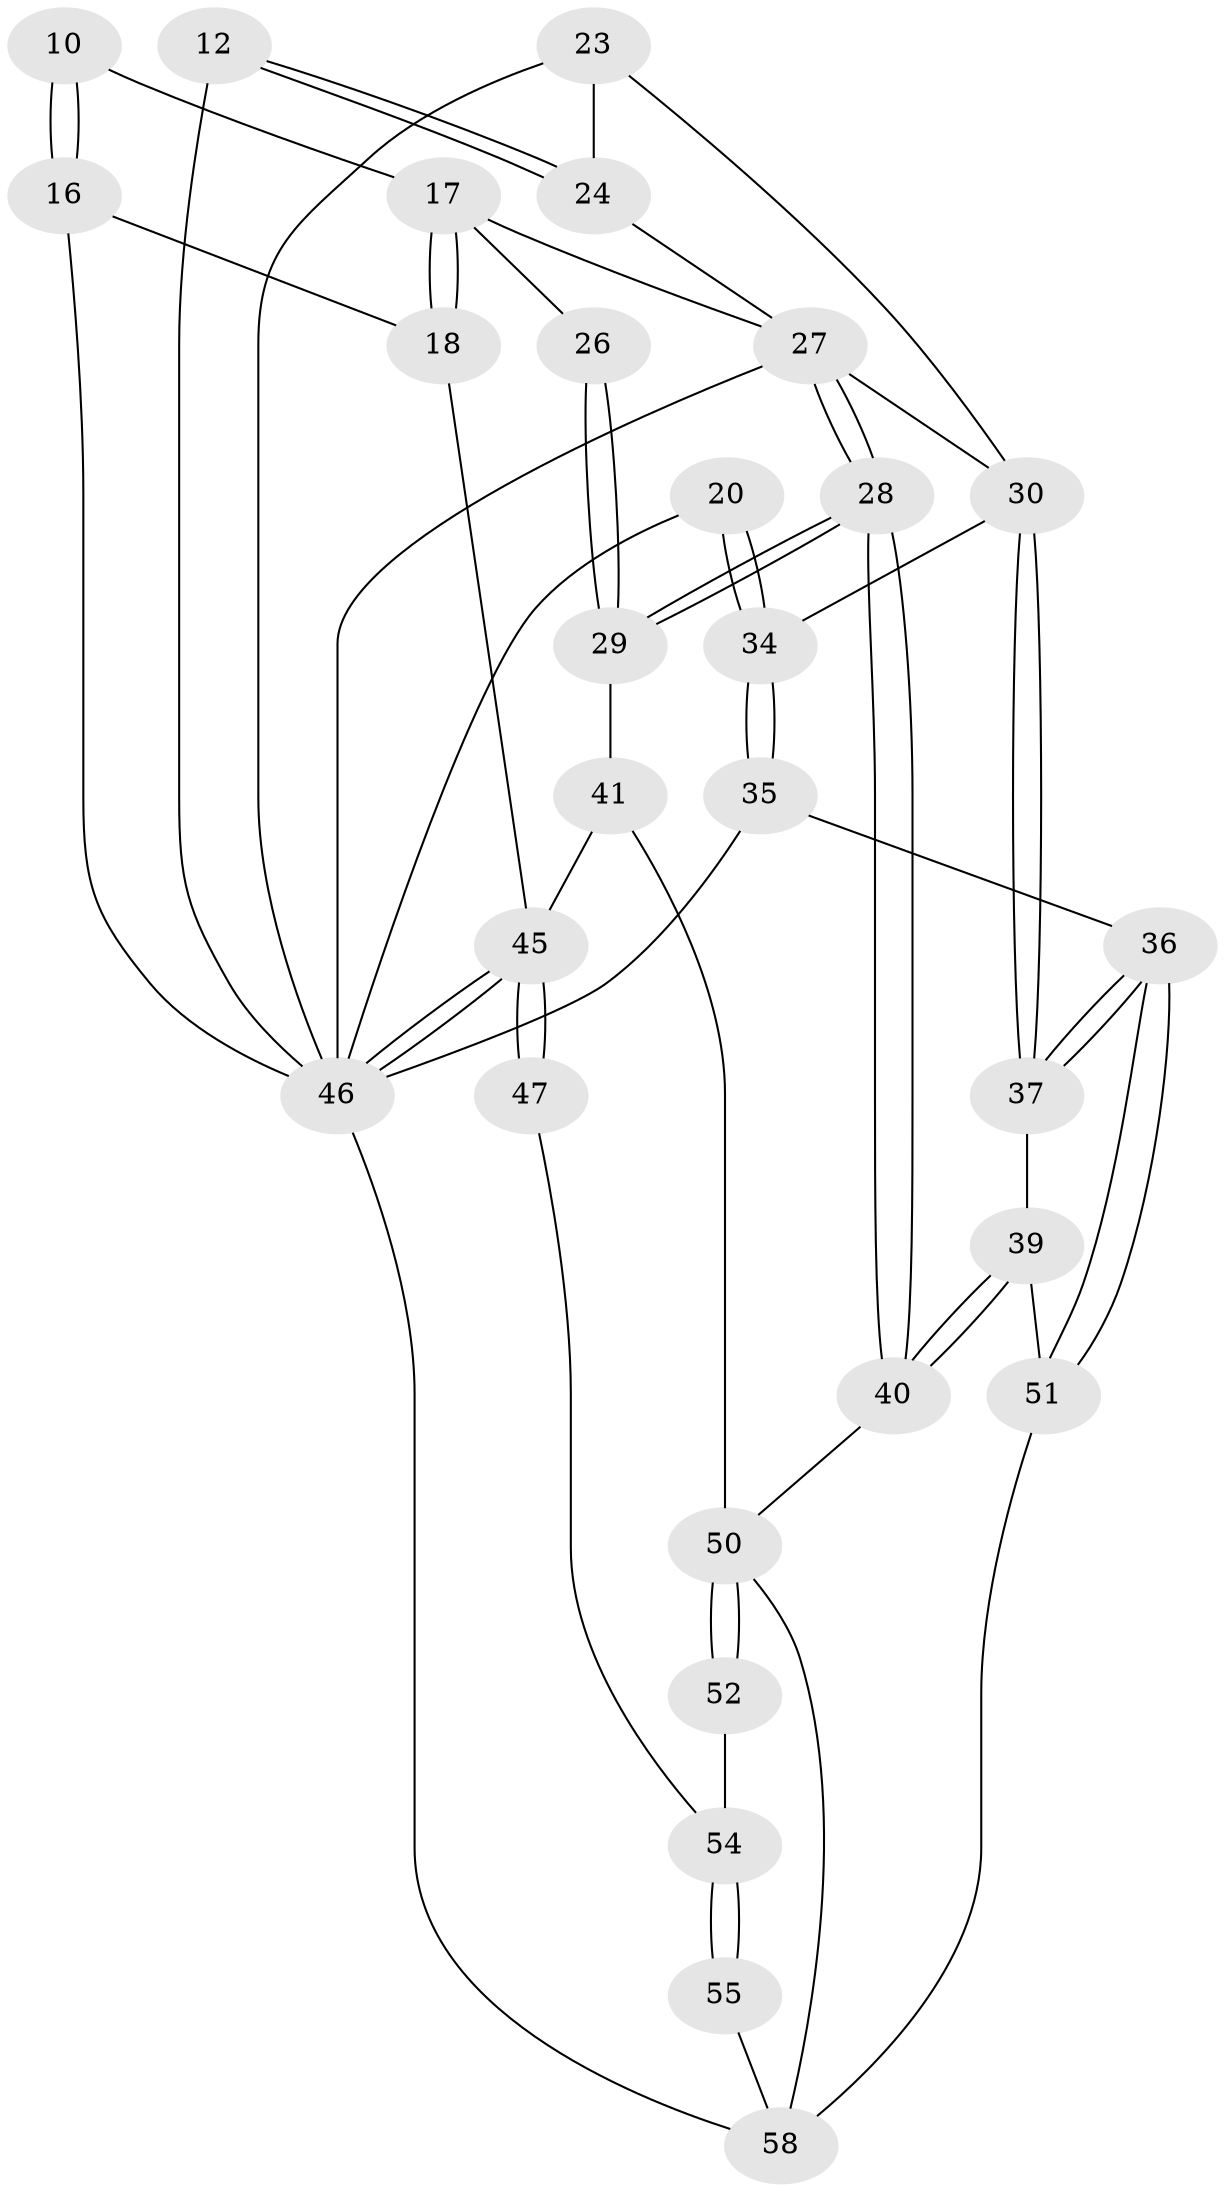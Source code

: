 // original degree distribution, {3: 0.05172413793103448, 4: 0.22413793103448276, 6: 0.22413793103448276, 5: 0.5}
// Generated by graph-tools (version 1.1) at 2025/07/03/04/25 22:07:08]
// undirected, 29 vertices, 63 edges
graph export_dot {
graph [start="1"]
  node [color=gray90,style=filled];
  10 [pos="+0.21910159824707118+0"];
  12 [pos="+0.5518954520614512+0.13699625783823702",super="+11"];
  16 [pos="+0+0.20039039814814644",super="+5"];
  17 [pos="+0.09206904984241886+0.1926507011785775",super="+9"];
  18 [pos="+0+0.351473640841685"];
  20 [pos="+1+0.28672259446239334"];
  23 [pos="+0.79359763419327+0.23022136359743936"];
  24 [pos="+0.7372221831656322+0.25588636279447236"];
  26 [pos="+0.3075124171885065+0.26890258157353697"];
  27 [pos="+0.5945206886790266+0.4533469217336169",super="+25"];
  28 [pos="+0.5648615734224728+0.5037790788044485"];
  29 [pos="+0.2551906096538343+0.43122388931532135"];
  30 [pos="+0.8041684932410509+0.4661101234239341",super="+22"];
  34 [pos="+1+0.44680482151037554",super="+21+19"];
  35 [pos="+1+0.5539115765681134"];
  36 [pos="+1+0.5955425774887191"];
  37 [pos="+0.9598259068799749+0.5856670947524282"];
  39 [pos="+0.6758480618004675+0.6643907252225681"];
  40 [pos="+0.5666008112395697+0.5401430558664184"];
  41 [pos="+0.2853393695626921+0.6802855591672323",super="+31"];
  45 [pos="+0+0.734738171042139",super="+42"];
  46 [pos="+0+1",super="+38+6+15"];
  47 [pos="+0.04407407040681435+0.7520910743587906"];
  50 [pos="+0.5222689880016461+0.9881238201815576",super="+43+44"];
  51 [pos="+0.8483774475859718+0.8378689313569674",super="+48"];
  52 [pos="+0.29204270129753684+0.8197548416015589"];
  54 [pos="+0.06128786609431525+0.7633468282416102",super="+53"];
  55 [pos="+0.1659267047774207+0.9471034501380267"];
  58 [pos="+0.5367717863083121+1",super="+49+56+57"];
  10 -- 16 [weight=2];
  10 -- 16;
  10 -- 17;
  12 -- 24;
  12 -- 24;
  12 -- 46 [weight=3];
  16 -- 18;
  16 -- 46 [weight=2];
  17 -- 18;
  17 -- 18;
  17 -- 26 [weight=2];
  17 -- 27;
  18 -- 45;
  20 -- 34 [weight=2];
  20 -- 34;
  20 -- 46;
  23 -- 24;
  23 -- 46;
  23 -- 30;
  24 -- 27;
  26 -- 29;
  26 -- 29;
  27 -- 28;
  27 -- 28;
  27 -- 30;
  27 -- 46;
  28 -- 29;
  28 -- 29;
  28 -- 40;
  28 -- 40;
  29 -- 41;
  30 -- 37;
  30 -- 37;
  30 -- 34;
  34 -- 35;
  34 -- 35;
  35 -- 36;
  35 -- 46;
  36 -- 37;
  36 -- 37;
  36 -- 51;
  36 -- 51;
  37 -- 39;
  39 -- 40;
  39 -- 40;
  39 -- 51;
  40 -- 50;
  41 -- 50;
  41 -- 45 [weight=2];
  45 -- 46;
  45 -- 46;
  45 -- 47 [weight=2];
  45 -- 47;
  46 -- 58 [weight=2];
  47 -- 54;
  50 -- 52 [weight=2];
  50 -- 52;
  50 -- 58;
  51 -- 58 [weight=2];
  52 -- 54;
  54 -- 55 [weight=2];
  54 -- 55;
  55 -- 58;
}

